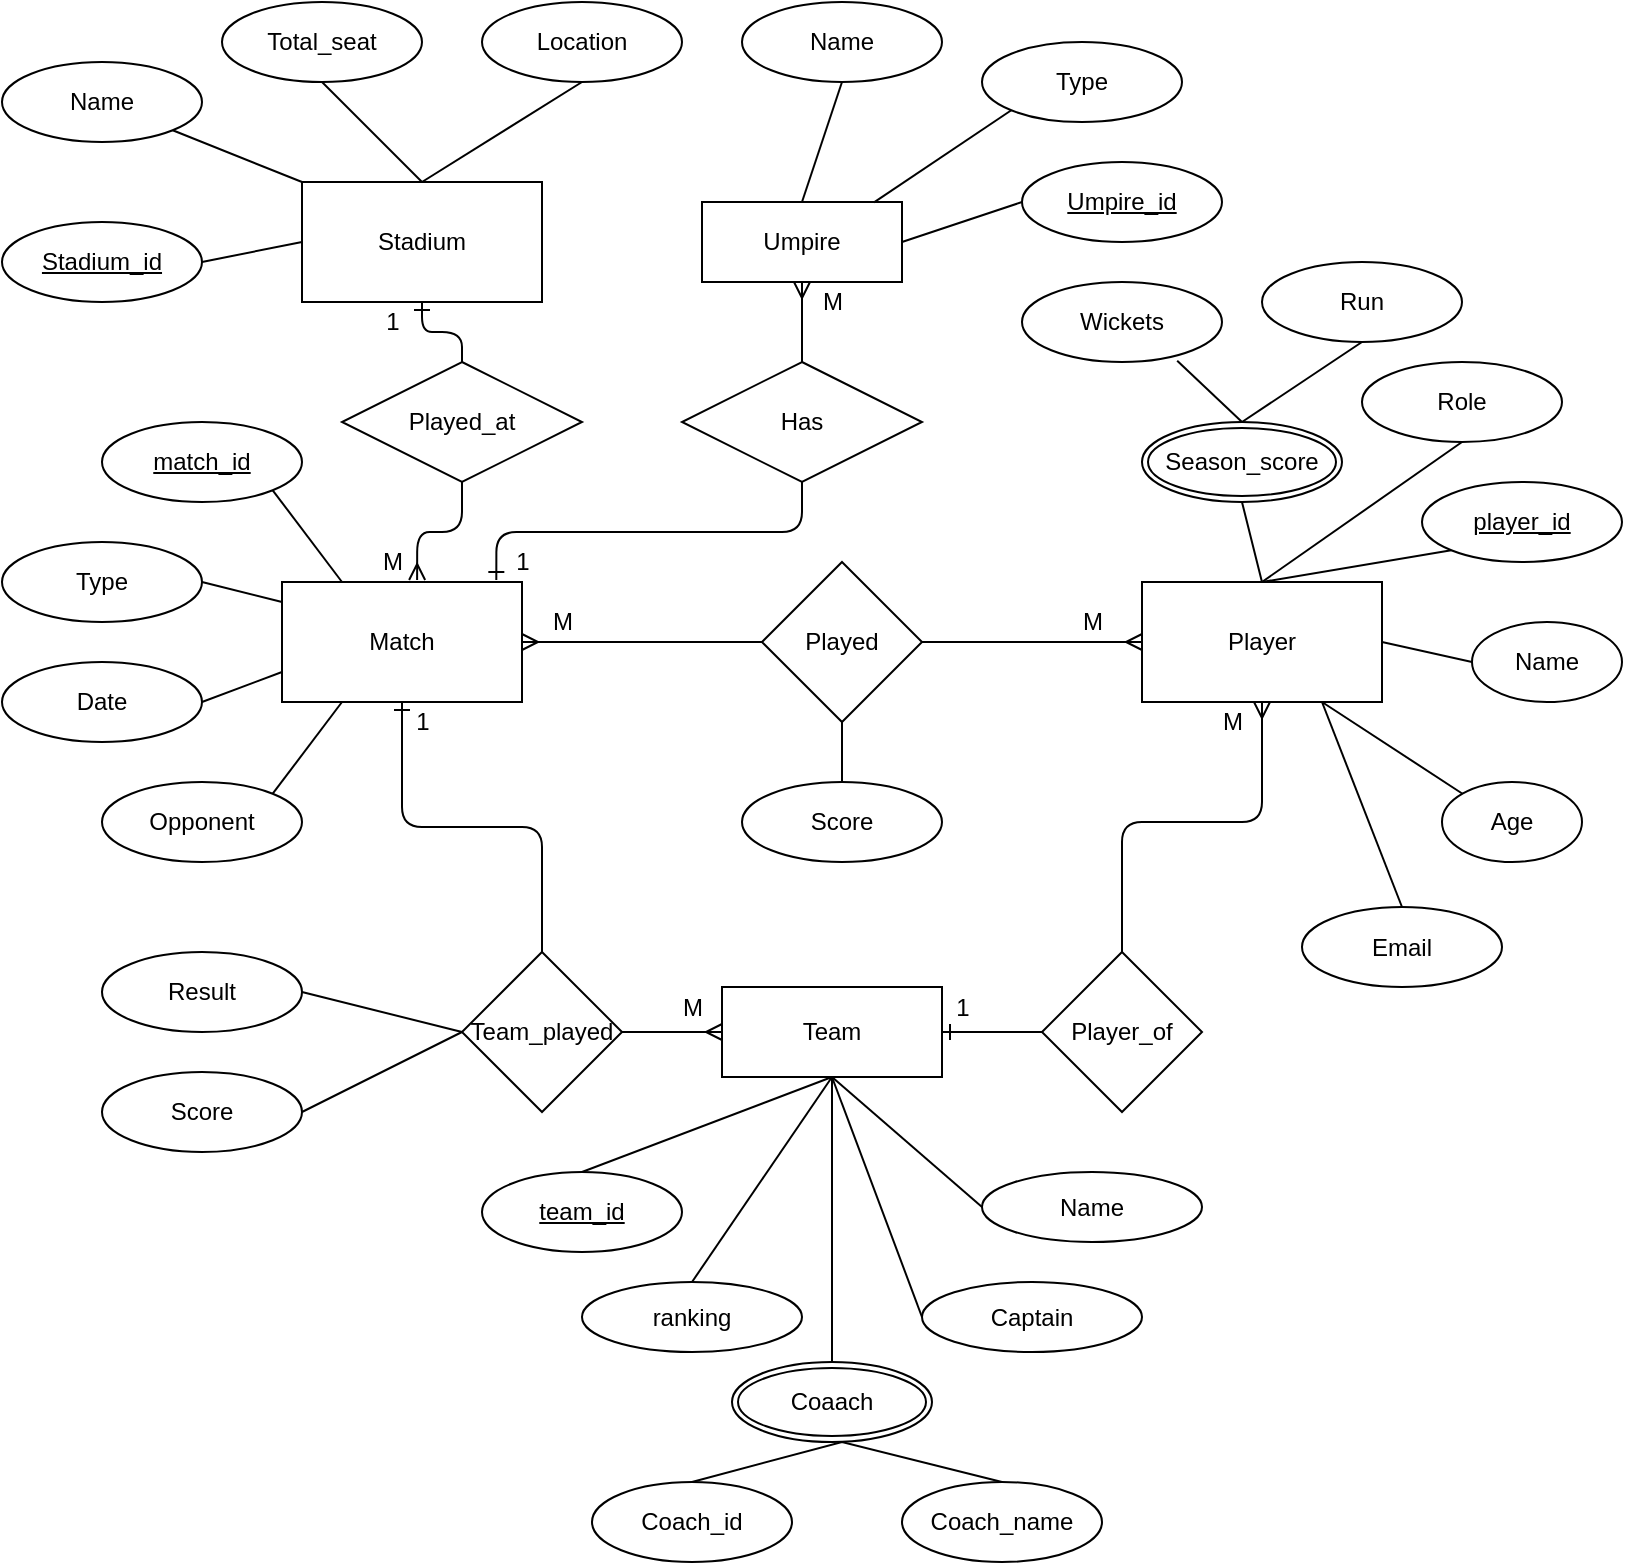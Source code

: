 <mxfile version="14.6.1" type="github">
  <diagram id="8NwfaTqwcFI7C_ga3qwB" name="Page-1">
    <mxGraphModel dx="1059" dy="592" grid="0" gridSize="10" guides="1" tooltips="1" connect="1" arrows="1" fold="1" page="1" pageScale="1" pageWidth="1169" pageHeight="827" math="0" shadow="0">
      <root>
        <mxCell id="0" />
        <mxCell id="1" parent="0" />
        <mxCell id="-22u8Rxw5Q-brh8yjIGj-1" value="Stadium" style="rounded=0;whiteSpace=wrap;html=1;" vertex="1" parent="1">
          <mxGeometry x="160" y="120" width="120" height="60" as="geometry" />
        </mxCell>
        <mxCell id="-22u8Rxw5Q-brh8yjIGj-12" value="Played" style="rhombus;whiteSpace=wrap;html=1;" vertex="1" parent="1">
          <mxGeometry x="390" y="310" width="80" height="80" as="geometry" />
        </mxCell>
        <mxCell id="-22u8Rxw5Q-brh8yjIGj-14" value="Player" style="rounded=0;whiteSpace=wrap;html=1;" vertex="1" parent="1">
          <mxGeometry x="580" y="320" width="120" height="60" as="geometry" />
        </mxCell>
        <mxCell id="-22u8Rxw5Q-brh8yjIGj-15" value="Match" style="rounded=0;whiteSpace=wrap;html=1;" vertex="1" parent="1">
          <mxGeometry x="150" y="320" width="120" height="60" as="geometry" />
        </mxCell>
        <mxCell id="-22u8Rxw5Q-brh8yjIGj-18" value="Player_of" style="rhombus;whiteSpace=wrap;html=1;" vertex="1" parent="1">
          <mxGeometry x="530" y="505" width="80" height="80" as="geometry" />
        </mxCell>
        <mxCell id="-22u8Rxw5Q-brh8yjIGj-31" value="Team_played" style="rhombus;whiteSpace=wrap;html=1;" vertex="1" parent="1">
          <mxGeometry x="240" y="505" width="80" height="80" as="geometry" />
        </mxCell>
        <mxCell id="-22u8Rxw5Q-brh8yjIGj-32" value="Team" style="rounded=0;whiteSpace=wrap;html=1;" vertex="1" parent="1">
          <mxGeometry x="370" y="522.5" width="110" height="45" as="geometry" />
        </mxCell>
        <mxCell id="-22u8Rxw5Q-brh8yjIGj-42" value="Name" style="ellipse;whiteSpace=wrap;html=1;verticalAlign=middle;" vertex="1" parent="1">
          <mxGeometry x="500" y="615" width="110" height="35" as="geometry" />
        </mxCell>
        <mxCell id="-22u8Rxw5Q-brh8yjIGj-44" value="Captain" style="ellipse;whiteSpace=wrap;html=1;verticalAlign=middle;" vertex="1" parent="1">
          <mxGeometry x="470" y="670" width="110" height="35" as="geometry" />
        </mxCell>
        <mxCell id="-22u8Rxw5Q-brh8yjIGj-46" value="ranking" style="ellipse;whiteSpace=wrap;html=1;verticalAlign=middle;" vertex="1" parent="1">
          <mxGeometry x="300" y="670" width="110" height="35" as="geometry" />
        </mxCell>
        <mxCell id="-22u8Rxw5Q-brh8yjIGj-47" value="Coaach" style="ellipse;shape=doubleEllipse;margin=3;whiteSpace=wrap;html=1;align=center;" vertex="1" parent="1">
          <mxGeometry x="375" y="710" width="100" height="40" as="geometry" />
        </mxCell>
        <mxCell id="-22u8Rxw5Q-brh8yjIGj-48" value="team_id" style="ellipse;whiteSpace=wrap;html=1;align=center;fontStyle=4;" vertex="1" parent="1">
          <mxGeometry x="250" y="615" width="100" height="40" as="geometry" />
        </mxCell>
        <mxCell id="-22u8Rxw5Q-brh8yjIGj-50" value="Coach_name" style="ellipse;whiteSpace=wrap;html=1;align=center;" vertex="1" parent="1">
          <mxGeometry x="460" y="770" width="100" height="40" as="geometry" />
        </mxCell>
        <mxCell id="-22u8Rxw5Q-brh8yjIGj-51" value="Coach_id" style="ellipse;whiteSpace=wrap;html=1;align=center;" vertex="1" parent="1">
          <mxGeometry x="305" y="770" width="100" height="40" as="geometry" />
        </mxCell>
        <mxCell id="-22u8Rxw5Q-brh8yjIGj-54" value="" style="endArrow=none;html=1;rounded=0;entryX=0.5;entryY=0;entryDx=0;entryDy=0;exitX=0.5;exitY=0;exitDx=0;exitDy=0;" edge="1" parent="1" source="-22u8Rxw5Q-brh8yjIGj-51" target="-22u8Rxw5Q-brh8yjIGj-50">
          <mxGeometry relative="1" as="geometry">
            <mxPoint x="330" y="770" as="sourcePoint" />
            <mxPoint x="490" y="770" as="targetPoint" />
            <Array as="points">
              <mxPoint x="430" y="750" />
            </Array>
          </mxGeometry>
        </mxCell>
        <mxCell id="-22u8Rxw5Q-brh8yjIGj-56" value="" style="endArrow=none;html=1;rounded=0;entryX=0.5;entryY=1;entryDx=0;entryDy=0;exitX=0.5;exitY=0;exitDx=0;exitDy=0;" edge="1" parent="1" source="-22u8Rxw5Q-brh8yjIGj-48" target="-22u8Rxw5Q-brh8yjIGj-32">
          <mxGeometry relative="1" as="geometry">
            <mxPoint x="330" y="620" as="sourcePoint" />
            <mxPoint x="490" y="620" as="targetPoint" />
          </mxGeometry>
        </mxCell>
        <mxCell id="-22u8Rxw5Q-brh8yjIGj-57" value="" style="endArrow=none;html=1;rounded=0;exitX=0;exitY=0.5;exitDx=0;exitDy=0;entryX=0.5;entryY=1;entryDx=0;entryDy=0;" edge="1" parent="1" source="-22u8Rxw5Q-brh8yjIGj-42" target="-22u8Rxw5Q-brh8yjIGj-32">
          <mxGeometry relative="1" as="geometry">
            <mxPoint x="310" y="625" as="sourcePoint" />
            <mxPoint x="420" y="570" as="targetPoint" />
          </mxGeometry>
        </mxCell>
        <mxCell id="-22u8Rxw5Q-brh8yjIGj-58" value="" style="endArrow=none;html=1;rounded=0;entryX=0.5;entryY=1;entryDx=0;entryDy=0;exitX=0;exitY=0.5;exitDx=0;exitDy=0;" edge="1" parent="1" source="-22u8Rxw5Q-brh8yjIGj-44" target="-22u8Rxw5Q-brh8yjIGj-32">
          <mxGeometry relative="1" as="geometry">
            <mxPoint x="320" y="635" as="sourcePoint" />
            <mxPoint x="445" y="587.5" as="targetPoint" />
          </mxGeometry>
        </mxCell>
        <mxCell id="-22u8Rxw5Q-brh8yjIGj-59" value="" style="endArrow=none;html=1;rounded=0;entryX=0.5;entryY=1;entryDx=0;entryDy=0;exitX=0.5;exitY=0;exitDx=0;exitDy=0;" edge="1" parent="1" source="-22u8Rxw5Q-brh8yjIGj-46" target="-22u8Rxw5Q-brh8yjIGj-32">
          <mxGeometry relative="1" as="geometry">
            <mxPoint x="330" y="645" as="sourcePoint" />
            <mxPoint x="455" y="597.5" as="targetPoint" />
          </mxGeometry>
        </mxCell>
        <mxCell id="-22u8Rxw5Q-brh8yjIGj-60" value="" style="endArrow=none;html=1;rounded=0;entryX=0.5;entryY=1;entryDx=0;entryDy=0;exitX=0.5;exitY=0;exitDx=0;exitDy=0;" edge="1" parent="1" source="-22u8Rxw5Q-brh8yjIGj-47" target="-22u8Rxw5Q-brh8yjIGj-32">
          <mxGeometry relative="1" as="geometry">
            <mxPoint x="340" y="655" as="sourcePoint" />
            <mxPoint x="465" y="607.5" as="targetPoint" />
          </mxGeometry>
        </mxCell>
        <mxCell id="-22u8Rxw5Q-brh8yjIGj-61" value="Played_at" style="shape=rhombus;perimeter=rhombusPerimeter;whiteSpace=wrap;html=1;align=center;" vertex="1" parent="1">
          <mxGeometry x="180" y="210" width="120" height="60" as="geometry" />
        </mxCell>
        <mxCell id="-22u8Rxw5Q-brh8yjIGj-62" value="" style="fontSize=12;html=1;endArrow=ERone;endFill=1;exitX=0.5;exitY=0;exitDx=0;exitDy=0;entryX=0.5;entryY=1;entryDx=0;entryDy=0;edgeStyle=orthogonalEdgeStyle;" edge="1" parent="1" source="-22u8Rxw5Q-brh8yjIGj-61" target="-22u8Rxw5Q-brh8yjIGj-1">
          <mxGeometry width="100" height="100" relative="1" as="geometry">
            <mxPoint x="280" y="230" as="sourcePoint" />
            <mxPoint x="280" y="210" as="targetPoint" />
          </mxGeometry>
        </mxCell>
        <mxCell id="-22u8Rxw5Q-brh8yjIGj-63" value="" style="edgeStyle=orthogonalEdgeStyle;fontSize=12;html=1;endArrow=ERmany;entryX=0.563;entryY=-0.017;entryDx=0;entryDy=0;entryPerimeter=0;exitX=0.5;exitY=1;exitDx=0;exitDy=0;" edge="1" parent="1" source="-22u8Rxw5Q-brh8yjIGj-61" target="-22u8Rxw5Q-brh8yjIGj-15">
          <mxGeometry width="100" height="100" relative="1" as="geometry">
            <mxPoint x="360" y="290" as="sourcePoint" />
            <mxPoint x="460" y="190" as="targetPoint" />
          </mxGeometry>
        </mxCell>
        <mxCell id="-22u8Rxw5Q-brh8yjIGj-64" value="match_id" style="ellipse;whiteSpace=wrap;html=1;align=center;fontStyle=4;" vertex="1" parent="1">
          <mxGeometry x="60" y="240" width="100" height="40" as="geometry" />
        </mxCell>
        <mxCell id="-22u8Rxw5Q-brh8yjIGj-65" value="Type" style="ellipse;whiteSpace=wrap;html=1;align=center;" vertex="1" parent="1">
          <mxGeometry x="10" y="300" width="100" height="40" as="geometry" />
        </mxCell>
        <mxCell id="-22u8Rxw5Q-brh8yjIGj-66" value="Date" style="ellipse;whiteSpace=wrap;html=1;align=center;" vertex="1" parent="1">
          <mxGeometry x="10" y="360" width="100" height="40" as="geometry" />
        </mxCell>
        <mxCell id="-22u8Rxw5Q-brh8yjIGj-67" value="Opponent" style="ellipse;whiteSpace=wrap;html=1;align=center;" vertex="1" parent="1">
          <mxGeometry x="60" y="420" width="100" height="40" as="geometry" />
        </mxCell>
        <mxCell id="-22u8Rxw5Q-brh8yjIGj-69" value="" style="endArrow=none;html=1;rounded=0;exitX=1;exitY=1;exitDx=0;exitDy=0;entryX=0.25;entryY=0;entryDx=0;entryDy=0;" edge="1" parent="1" source="-22u8Rxw5Q-brh8yjIGj-64" target="-22u8Rxw5Q-brh8yjIGj-15">
          <mxGeometry relative="1" as="geometry">
            <mxPoint x="50" y="290" as="sourcePoint" />
            <mxPoint x="210" y="290" as="targetPoint" />
          </mxGeometry>
        </mxCell>
        <mxCell id="-22u8Rxw5Q-brh8yjIGj-70" value="" style="endArrow=none;html=1;rounded=0;exitX=1;exitY=0.5;exitDx=0;exitDy=0;" edge="1" parent="1" source="-22u8Rxw5Q-brh8yjIGj-65">
          <mxGeometry relative="1" as="geometry">
            <mxPoint x="120" y="320" as="sourcePoint" />
            <mxPoint x="150" y="330" as="targetPoint" />
          </mxGeometry>
        </mxCell>
        <mxCell id="-22u8Rxw5Q-brh8yjIGj-71" value="" style="endArrow=none;html=1;rounded=0;exitX=0;exitY=0.75;exitDx=0;exitDy=0;entryX=1;entryY=0.5;entryDx=0;entryDy=0;" edge="1" parent="1" source="-22u8Rxw5Q-brh8yjIGj-15" target="-22u8Rxw5Q-brh8yjIGj-66">
          <mxGeometry relative="1" as="geometry">
            <mxPoint x="110" y="360" as="sourcePoint" />
            <mxPoint x="150" y="400" as="targetPoint" />
          </mxGeometry>
        </mxCell>
        <mxCell id="-22u8Rxw5Q-brh8yjIGj-72" value="" style="endArrow=none;html=1;rounded=0;exitX=1;exitY=0;exitDx=0;exitDy=0;entryX=0.25;entryY=1;entryDx=0;entryDy=0;" edge="1" parent="1" source="-22u8Rxw5Q-brh8yjIGj-67" target="-22u8Rxw5Q-brh8yjIGj-15">
          <mxGeometry relative="1" as="geometry">
            <mxPoint x="140" y="310" as="sourcePoint" />
            <mxPoint x="180" y="350" as="targetPoint" />
          </mxGeometry>
        </mxCell>
        <mxCell id="-22u8Rxw5Q-brh8yjIGj-73" value="player_id" style="ellipse;whiteSpace=wrap;html=1;align=center;fontStyle=4;" vertex="1" parent="1">
          <mxGeometry x="720" y="270" width="100" height="40" as="geometry" />
        </mxCell>
        <mxCell id="-22u8Rxw5Q-brh8yjIGj-74" value="Role" style="ellipse;whiteSpace=wrap;html=1;align=center;" vertex="1" parent="1">
          <mxGeometry x="690" y="210" width="100" height="40" as="geometry" />
        </mxCell>
        <mxCell id="-22u8Rxw5Q-brh8yjIGj-75" value="Season_score" style="ellipse;shape=doubleEllipse;margin=3;whiteSpace=wrap;html=1;align=center;" vertex="1" parent="1">
          <mxGeometry x="580" y="240" width="100" height="40" as="geometry" />
        </mxCell>
        <mxCell id="-22u8Rxw5Q-brh8yjIGj-76" value="Wickets" style="ellipse;whiteSpace=wrap;html=1;align=center;" vertex="1" parent="1">
          <mxGeometry x="520" y="170" width="100" height="40" as="geometry" />
        </mxCell>
        <mxCell id="-22u8Rxw5Q-brh8yjIGj-77" value="Run" style="ellipse;whiteSpace=wrap;html=1;align=center;" vertex="1" parent="1">
          <mxGeometry x="640" y="160" width="100" height="40" as="geometry" />
        </mxCell>
        <mxCell id="-22u8Rxw5Q-brh8yjIGj-78" value="" style="endArrow=none;html=1;rounded=0;exitX=0.5;exitY=1;exitDx=0;exitDy=0;entryX=0.5;entryY=0;entryDx=0;entryDy=0;" edge="1" parent="1" source="-22u8Rxw5Q-brh8yjIGj-77" target="-22u8Rxw5Q-brh8yjIGj-75">
          <mxGeometry relative="1" as="geometry">
            <mxPoint x="560" y="320" as="sourcePoint" />
            <mxPoint x="720" y="320" as="targetPoint" />
          </mxGeometry>
        </mxCell>
        <mxCell id="-22u8Rxw5Q-brh8yjIGj-81" value="" style="endArrow=none;html=1;rounded=0;exitX=0.776;exitY=0.985;exitDx=0;exitDy=0;exitPerimeter=0;entryX=0.5;entryY=0;entryDx=0;entryDy=0;" edge="1" parent="1" source="-22u8Rxw5Q-brh8yjIGj-76" target="-22u8Rxw5Q-brh8yjIGj-75">
          <mxGeometry relative="1" as="geometry">
            <mxPoint x="560" y="320" as="sourcePoint" />
            <mxPoint x="720" y="320" as="targetPoint" />
          </mxGeometry>
        </mxCell>
        <mxCell id="-22u8Rxw5Q-brh8yjIGj-82" value="Name" style="ellipse;whiteSpace=wrap;html=1;align=center;" vertex="1" parent="1">
          <mxGeometry x="745" y="340" width="75" height="40" as="geometry" />
        </mxCell>
        <mxCell id="-22u8Rxw5Q-brh8yjIGj-83" value="Email" style="ellipse;whiteSpace=wrap;html=1;align=center;" vertex="1" parent="1">
          <mxGeometry x="660" y="482.5" width="100" height="40" as="geometry" />
        </mxCell>
        <mxCell id="-22u8Rxw5Q-brh8yjIGj-84" value="Age" style="ellipse;whiteSpace=wrap;html=1;align=center;" vertex="1" parent="1">
          <mxGeometry x="730" y="420" width="70" height="40" as="geometry" />
        </mxCell>
        <mxCell id="-22u8Rxw5Q-brh8yjIGj-86" value="Score" style="ellipse;whiteSpace=wrap;html=1;align=center;" vertex="1" parent="1">
          <mxGeometry x="380" y="420" width="100" height="40" as="geometry" />
        </mxCell>
        <mxCell id="-22u8Rxw5Q-brh8yjIGj-87" value="" style="endArrow=none;html=1;rounded=0;exitX=0.5;exitY=0;exitDx=0;exitDy=0;entryX=0.5;entryY=1;entryDx=0;entryDy=0;" edge="1" parent="1" source="-22u8Rxw5Q-brh8yjIGj-86" target="-22u8Rxw5Q-brh8yjIGj-12">
          <mxGeometry relative="1" as="geometry">
            <mxPoint x="670" y="320" as="sourcePoint" />
            <mxPoint x="830" y="320" as="targetPoint" />
          </mxGeometry>
        </mxCell>
        <mxCell id="-22u8Rxw5Q-brh8yjIGj-88" value="" style="edgeStyle=entityRelationEdgeStyle;fontSize=12;html=1;endArrow=ERmany;exitX=0;exitY=0.5;exitDx=0;exitDy=0;entryX=1;entryY=0.5;entryDx=0;entryDy=0;" edge="1" parent="1" source="-22u8Rxw5Q-brh8yjIGj-12" target="-22u8Rxw5Q-brh8yjIGj-15">
          <mxGeometry width="100" height="100" relative="1" as="geometry">
            <mxPoint x="590" y="370" as="sourcePoint" />
            <mxPoint x="690" y="270" as="targetPoint" />
          </mxGeometry>
        </mxCell>
        <mxCell id="-22u8Rxw5Q-brh8yjIGj-89" value="" style="edgeStyle=entityRelationEdgeStyle;fontSize=12;html=1;endArrow=ERmany;exitX=1;exitY=0.5;exitDx=0;exitDy=0;entryX=0;entryY=0.5;entryDx=0;entryDy=0;" edge="1" parent="1" source="-22u8Rxw5Q-brh8yjIGj-12" target="-22u8Rxw5Q-brh8yjIGj-14">
          <mxGeometry width="100" height="100" relative="1" as="geometry">
            <mxPoint x="590" y="370" as="sourcePoint" />
            <mxPoint x="690" y="270" as="targetPoint" />
          </mxGeometry>
        </mxCell>
        <mxCell id="-22u8Rxw5Q-brh8yjIGj-90" value="" style="edgeStyle=entityRelationEdgeStyle;fontSize=12;html=1;endArrow=ERmany;exitX=1;exitY=0.5;exitDx=0;exitDy=0;entryX=0;entryY=0.5;entryDx=0;entryDy=0;" edge="1" parent="1" source="-22u8Rxw5Q-brh8yjIGj-31" target="-22u8Rxw5Q-brh8yjIGj-32">
          <mxGeometry width="100" height="100" relative="1" as="geometry">
            <mxPoint x="590" y="370" as="sourcePoint" />
            <mxPoint x="690" y="270" as="targetPoint" />
          </mxGeometry>
        </mxCell>
        <mxCell id="-22u8Rxw5Q-brh8yjIGj-91" value="" style="edgeStyle=orthogonalEdgeStyle;fontSize=12;html=1;endArrow=ERmany;entryX=0.5;entryY=1;entryDx=0;entryDy=0;" edge="1" parent="1" target="-22u8Rxw5Q-brh8yjIGj-14">
          <mxGeometry width="100" height="100" relative="1" as="geometry">
            <mxPoint x="570" y="505" as="sourcePoint" />
            <mxPoint x="700" y="590" as="targetPoint" />
            <Array as="points">
              <mxPoint x="570" y="440" />
              <mxPoint x="640" y="440" />
            </Array>
          </mxGeometry>
        </mxCell>
        <mxCell id="-22u8Rxw5Q-brh8yjIGj-93" value="" style="fontSize=12;html=1;endArrow=ERone;endFill=1;edgeStyle=orthogonalEdgeStyle;entryX=0.5;entryY=1;entryDx=0;entryDy=0;exitX=0.5;exitY=0;exitDx=0;exitDy=0;" edge="1" parent="1" source="-22u8Rxw5Q-brh8yjIGj-31" target="-22u8Rxw5Q-brh8yjIGj-15">
          <mxGeometry width="100" height="100" relative="1" as="geometry">
            <mxPoint x="280" y="505" as="sourcePoint" />
            <mxPoint x="350" y="380" as="targetPoint" />
          </mxGeometry>
        </mxCell>
        <mxCell id="-22u8Rxw5Q-brh8yjIGj-94" value="Score" style="ellipse;whiteSpace=wrap;html=1;align=center;" vertex="1" parent="1">
          <mxGeometry x="60" y="565" width="100" height="40" as="geometry" />
        </mxCell>
        <mxCell id="-22u8Rxw5Q-brh8yjIGj-95" value="Result" style="ellipse;whiteSpace=wrap;html=1;align=center;" vertex="1" parent="1">
          <mxGeometry x="60" y="505" width="100" height="40" as="geometry" />
        </mxCell>
        <mxCell id="-22u8Rxw5Q-brh8yjIGj-96" value="" style="endArrow=none;html=1;rounded=0;exitX=1;exitY=0.5;exitDx=0;exitDy=0;entryX=0;entryY=0.5;entryDx=0;entryDy=0;" edge="1" parent="1" source="-22u8Rxw5Q-brh8yjIGj-95" target="-22u8Rxw5Q-brh8yjIGj-31">
          <mxGeometry relative="1" as="geometry">
            <mxPoint x="330" y="500" as="sourcePoint" />
            <mxPoint x="490" y="500" as="targetPoint" />
          </mxGeometry>
        </mxCell>
        <mxCell id="-22u8Rxw5Q-brh8yjIGj-97" value="" style="endArrow=none;html=1;rounded=0;exitX=1;exitY=0.5;exitDx=0;exitDy=0;entryX=0;entryY=0.5;entryDx=0;entryDy=0;" edge="1" parent="1" source="-22u8Rxw5Q-brh8yjIGj-94" target="-22u8Rxw5Q-brh8yjIGj-31">
          <mxGeometry relative="1" as="geometry">
            <mxPoint x="330" y="500" as="sourcePoint" />
            <mxPoint x="240" y="550" as="targetPoint" />
          </mxGeometry>
        </mxCell>
        <mxCell id="-22u8Rxw5Q-brh8yjIGj-99" value="" style="endArrow=none;html=1;rounded=0;entryX=0.5;entryY=1;entryDx=0;entryDy=0;exitX=0.5;exitY=0;exitDx=0;exitDy=0;" edge="1" parent="1" source="-22u8Rxw5Q-brh8yjIGj-14" target="-22u8Rxw5Q-brh8yjIGj-75">
          <mxGeometry relative="1" as="geometry">
            <mxPoint x="330" y="370" as="sourcePoint" />
            <mxPoint x="490" y="370" as="targetPoint" />
          </mxGeometry>
        </mxCell>
        <mxCell id="-22u8Rxw5Q-brh8yjIGj-100" value="" style="endArrow=none;html=1;rounded=0;entryX=0.5;entryY=1;entryDx=0;entryDy=0;exitX=0.5;exitY=0;exitDx=0;exitDy=0;" edge="1" parent="1" source="-22u8Rxw5Q-brh8yjIGj-14" target="-22u8Rxw5Q-brh8yjIGj-74">
          <mxGeometry relative="1" as="geometry">
            <mxPoint x="330" y="370" as="sourcePoint" />
            <mxPoint x="490" y="370" as="targetPoint" />
          </mxGeometry>
        </mxCell>
        <mxCell id="-22u8Rxw5Q-brh8yjIGj-101" value="" style="endArrow=none;html=1;rounded=0;entryX=0;entryY=1;entryDx=0;entryDy=0;exitX=0.5;exitY=0;exitDx=0;exitDy=0;" edge="1" parent="1" source="-22u8Rxw5Q-brh8yjIGj-14" target="-22u8Rxw5Q-brh8yjIGj-73">
          <mxGeometry relative="1" as="geometry">
            <mxPoint x="330" y="370" as="sourcePoint" />
            <mxPoint x="490" y="370" as="targetPoint" />
          </mxGeometry>
        </mxCell>
        <mxCell id="-22u8Rxw5Q-brh8yjIGj-102" value="" style="endArrow=none;html=1;rounded=0;entryX=0.5;entryY=0;entryDx=0;entryDy=0;exitX=0.75;exitY=1;exitDx=0;exitDy=0;" edge="1" parent="1" source="-22u8Rxw5Q-brh8yjIGj-14" target="-22u8Rxw5Q-brh8yjIGj-83">
          <mxGeometry relative="1" as="geometry">
            <mxPoint x="330" y="370" as="sourcePoint" />
            <mxPoint x="490" y="370" as="targetPoint" />
          </mxGeometry>
        </mxCell>
        <mxCell id="-22u8Rxw5Q-brh8yjIGj-103" value="" style="endArrow=none;html=1;rounded=0;entryX=0;entryY=0.5;entryDx=0;entryDy=0;exitX=1;exitY=0.5;exitDx=0;exitDy=0;" edge="1" parent="1" source="-22u8Rxw5Q-brh8yjIGj-14" target="-22u8Rxw5Q-brh8yjIGj-82">
          <mxGeometry relative="1" as="geometry">
            <mxPoint x="330" y="370" as="sourcePoint" />
            <mxPoint x="490" y="370" as="targetPoint" />
          </mxGeometry>
        </mxCell>
        <mxCell id="-22u8Rxw5Q-brh8yjIGj-104" value="" style="endArrow=none;html=1;rounded=0;entryX=0;entryY=0;entryDx=0;entryDy=0;exitX=0.75;exitY=1;exitDx=0;exitDy=0;" edge="1" parent="1" source="-22u8Rxw5Q-brh8yjIGj-14" target="-22u8Rxw5Q-brh8yjIGj-84">
          <mxGeometry relative="1" as="geometry">
            <mxPoint x="330" y="370" as="sourcePoint" />
            <mxPoint x="490" y="370" as="targetPoint" />
          </mxGeometry>
        </mxCell>
        <mxCell id="-22u8Rxw5Q-brh8yjIGj-105" value="Stadium_id" style="ellipse;whiteSpace=wrap;html=1;align=center;fontStyle=4;" vertex="1" parent="1">
          <mxGeometry x="10" y="140" width="100" height="40" as="geometry" />
        </mxCell>
        <mxCell id="-22u8Rxw5Q-brh8yjIGj-106" value="Location" style="ellipse;whiteSpace=wrap;html=1;align=center;" vertex="1" parent="1">
          <mxGeometry x="250" y="30" width="100" height="40" as="geometry" />
        </mxCell>
        <mxCell id="-22u8Rxw5Q-brh8yjIGj-107" value="Total_seat" style="ellipse;whiteSpace=wrap;html=1;align=center;" vertex="1" parent="1">
          <mxGeometry x="120" y="30" width="100" height="40" as="geometry" />
        </mxCell>
        <mxCell id="-22u8Rxw5Q-brh8yjIGj-108" value="Name" style="ellipse;whiteSpace=wrap;html=1;align=center;" vertex="1" parent="1">
          <mxGeometry x="10" y="60" width="100" height="40" as="geometry" />
        </mxCell>
        <mxCell id="-22u8Rxw5Q-brh8yjIGj-110" value="" style="endArrow=none;html=1;rounded=0;exitX=1;exitY=0.5;exitDx=0;exitDy=0;entryX=0;entryY=0.5;entryDx=0;entryDy=0;" edge="1" parent="1" source="-22u8Rxw5Q-brh8yjIGj-105" target="-22u8Rxw5Q-brh8yjIGj-1">
          <mxGeometry relative="1" as="geometry">
            <mxPoint x="330" y="280" as="sourcePoint" />
            <mxPoint x="490" y="280" as="targetPoint" />
          </mxGeometry>
        </mxCell>
        <mxCell id="-22u8Rxw5Q-brh8yjIGj-111" value="" style="endArrow=none;html=1;rounded=0;exitX=1;exitY=1;exitDx=0;exitDy=0;entryX=0;entryY=0;entryDx=0;entryDy=0;" edge="1" parent="1" source="-22u8Rxw5Q-brh8yjIGj-108" target="-22u8Rxw5Q-brh8yjIGj-1">
          <mxGeometry relative="1" as="geometry">
            <mxPoint x="330" y="280" as="sourcePoint" />
            <mxPoint x="490" y="280" as="targetPoint" />
          </mxGeometry>
        </mxCell>
        <mxCell id="-22u8Rxw5Q-brh8yjIGj-112" value="" style="endArrow=none;html=1;rounded=0;exitX=0.5;exitY=1;exitDx=0;exitDy=0;entryX=0.5;entryY=0;entryDx=0;entryDy=0;" edge="1" parent="1" source="-22u8Rxw5Q-brh8yjIGj-107" target="-22u8Rxw5Q-brh8yjIGj-1">
          <mxGeometry relative="1" as="geometry">
            <mxPoint x="330" y="280" as="sourcePoint" />
            <mxPoint x="490" y="280" as="targetPoint" />
          </mxGeometry>
        </mxCell>
        <mxCell id="-22u8Rxw5Q-brh8yjIGj-113" value="" style="endArrow=none;html=1;rounded=0;exitX=0.5;exitY=1;exitDx=0;exitDy=0;" edge="1" parent="1" source="-22u8Rxw5Q-brh8yjIGj-106">
          <mxGeometry relative="1" as="geometry">
            <mxPoint x="330" y="280" as="sourcePoint" />
            <mxPoint x="220" y="120" as="targetPoint" />
          </mxGeometry>
        </mxCell>
        <mxCell id="-22u8Rxw5Q-brh8yjIGj-114" value="Has" style="shape=rhombus;perimeter=rhombusPerimeter;whiteSpace=wrap;html=1;align=center;" vertex="1" parent="1">
          <mxGeometry x="350" y="210" width="120" height="60" as="geometry" />
        </mxCell>
        <mxCell id="-22u8Rxw5Q-brh8yjIGj-115" value="" style="fontSize=12;html=1;endArrow=ERone;endFill=1;exitX=0.5;exitY=1;exitDx=0;exitDy=0;entryX=0.893;entryY=-0.017;entryDx=0;entryDy=0;edgeStyle=orthogonalEdgeStyle;entryPerimeter=0;" edge="1" parent="1" source="-22u8Rxw5Q-brh8yjIGj-114" target="-22u8Rxw5Q-brh8yjIGj-15">
          <mxGeometry width="100" height="100" relative="1" as="geometry">
            <mxPoint x="250" y="220" as="sourcePoint" />
            <mxPoint x="230" y="190" as="targetPoint" />
          </mxGeometry>
        </mxCell>
        <mxCell id="-22u8Rxw5Q-brh8yjIGj-116" value="Umpire" style="whiteSpace=wrap;html=1;align=center;" vertex="1" parent="1">
          <mxGeometry x="360" y="130" width="100" height="40" as="geometry" />
        </mxCell>
        <mxCell id="-22u8Rxw5Q-brh8yjIGj-117" value="" style="edgeStyle=orthogonalEdgeStyle;fontSize=12;html=1;endArrow=ERmany;entryX=0.5;entryY=1;entryDx=0;entryDy=0;exitX=0.5;exitY=0;exitDx=0;exitDy=0;" edge="1" parent="1" source="-22u8Rxw5Q-brh8yjIGj-114" target="-22u8Rxw5Q-brh8yjIGj-116">
          <mxGeometry width="100" height="100" relative="1" as="geometry">
            <mxPoint x="250" y="280" as="sourcePoint" />
            <mxPoint x="227.56" y="328.98" as="targetPoint" />
          </mxGeometry>
        </mxCell>
        <mxCell id="-22u8Rxw5Q-brh8yjIGj-121" value="Umpire_id" style="ellipse;whiteSpace=wrap;html=1;align=center;fontStyle=4;" vertex="1" parent="1">
          <mxGeometry x="520" y="110" width="100" height="40" as="geometry" />
        </mxCell>
        <mxCell id="-22u8Rxw5Q-brh8yjIGj-122" value="Type" style="ellipse;whiteSpace=wrap;html=1;align=center;" vertex="1" parent="1">
          <mxGeometry x="500" y="50" width="100" height="40" as="geometry" />
        </mxCell>
        <mxCell id="-22u8Rxw5Q-brh8yjIGj-123" value="Name" style="ellipse;whiteSpace=wrap;html=1;align=center;" vertex="1" parent="1">
          <mxGeometry x="380" y="30" width="100" height="40" as="geometry" />
        </mxCell>
        <mxCell id="-22u8Rxw5Q-brh8yjIGj-124" value="" style="endArrow=none;html=1;rounded=0;exitX=0.5;exitY=1;exitDx=0;exitDy=0;entryX=0.5;entryY=0;entryDx=0;entryDy=0;" edge="1" parent="1" source="-22u8Rxw5Q-brh8yjIGj-123" target="-22u8Rxw5Q-brh8yjIGj-116">
          <mxGeometry relative="1" as="geometry">
            <mxPoint x="330" y="280" as="sourcePoint" />
            <mxPoint x="490" y="280" as="targetPoint" />
          </mxGeometry>
        </mxCell>
        <mxCell id="-22u8Rxw5Q-brh8yjIGj-125" value="" style="endArrow=none;html=1;rounded=0;entryX=0;entryY=1;entryDx=0;entryDy=0;exitX=0.86;exitY=0.005;exitDx=0;exitDy=0;exitPerimeter=0;" edge="1" parent="1" source="-22u8Rxw5Q-brh8yjIGj-116" target="-22u8Rxw5Q-brh8yjIGj-122">
          <mxGeometry relative="1" as="geometry">
            <mxPoint x="330" y="280" as="sourcePoint" />
            <mxPoint x="490" y="280" as="targetPoint" />
          </mxGeometry>
        </mxCell>
        <mxCell id="-22u8Rxw5Q-brh8yjIGj-126" value="" style="endArrow=none;html=1;rounded=0;entryX=0;entryY=0.5;entryDx=0;entryDy=0;exitX=1;exitY=0.5;exitDx=0;exitDy=0;" edge="1" parent="1" source="-22u8Rxw5Q-brh8yjIGj-116" target="-22u8Rxw5Q-brh8yjIGj-121">
          <mxGeometry relative="1" as="geometry">
            <mxPoint x="330" y="280" as="sourcePoint" />
            <mxPoint x="490" y="280" as="targetPoint" />
          </mxGeometry>
        </mxCell>
        <mxCell id="-22u8Rxw5Q-brh8yjIGj-128" value="M" style="text;html=1;align=center;verticalAlign=middle;resizable=0;points=[];autosize=1;strokeColor=none;" vertex="1" parent="1">
          <mxGeometry x="540" y="330" width="30" height="20" as="geometry" />
        </mxCell>
        <mxCell id="-22u8Rxw5Q-brh8yjIGj-129" value="M" style="text;html=1;align=center;verticalAlign=middle;resizable=0;points=[];autosize=1;strokeColor=none;" vertex="1" parent="1">
          <mxGeometry x="275" y="330" width="30" height="20" as="geometry" />
        </mxCell>
        <mxCell id="-22u8Rxw5Q-brh8yjIGj-130" value="M" style="text;html=1;align=center;verticalAlign=middle;resizable=0;points=[];autosize=1;strokeColor=none;" vertex="1" parent="1">
          <mxGeometry x="610" y="380" width="30" height="20" as="geometry" />
        </mxCell>
        <mxCell id="-22u8Rxw5Q-brh8yjIGj-131" value="M" style="text;html=1;align=center;verticalAlign=middle;resizable=0;points=[];autosize=1;strokeColor=none;" vertex="1" parent="1">
          <mxGeometry x="340" y="522.5" width="30" height="20" as="geometry" />
        </mxCell>
        <mxCell id="-22u8Rxw5Q-brh8yjIGj-134" value="M" style="text;html=1;align=center;verticalAlign=middle;resizable=0;points=[];autosize=1;strokeColor=none;" vertex="1" parent="1">
          <mxGeometry x="410" y="170" width="30" height="20" as="geometry" />
        </mxCell>
        <mxCell id="-22u8Rxw5Q-brh8yjIGj-135" value="M" style="text;html=1;align=center;verticalAlign=middle;resizable=0;points=[];autosize=1;strokeColor=none;" vertex="1" parent="1">
          <mxGeometry x="190" y="300" width="30" height="20" as="geometry" />
        </mxCell>
        <mxCell id="-22u8Rxw5Q-brh8yjIGj-136" value="1" style="text;html=1;align=center;verticalAlign=middle;resizable=0;points=[];autosize=1;strokeColor=none;" vertex="1" parent="1">
          <mxGeometry x="210" y="380" width="20" height="20" as="geometry" />
        </mxCell>
        <mxCell id="-22u8Rxw5Q-brh8yjIGj-137" value="1" style="text;html=1;align=center;verticalAlign=middle;resizable=0;points=[];autosize=1;strokeColor=none;" vertex="1" parent="1">
          <mxGeometry x="260" y="300" width="20" height="20" as="geometry" />
        </mxCell>
        <mxCell id="-22u8Rxw5Q-brh8yjIGj-138" value="1" style="text;html=1;align=center;verticalAlign=middle;resizable=0;points=[];autosize=1;strokeColor=none;" vertex="1" parent="1">
          <mxGeometry x="195" y="180" width="20" height="20" as="geometry" />
        </mxCell>
        <mxCell id="-22u8Rxw5Q-brh8yjIGj-139" value="1" style="text;html=1;align=center;verticalAlign=middle;resizable=0;points=[];autosize=1;strokeColor=none;" vertex="1" parent="1">
          <mxGeometry x="480" y="522.5" width="20" height="20" as="geometry" />
        </mxCell>
        <mxCell id="-22u8Rxw5Q-brh8yjIGj-140" value="" style="fontSize=12;html=1;endArrow=ERone;endFill=1;edgeStyle=orthogonalEdgeStyle;entryX=1;entryY=0.5;entryDx=0;entryDy=0;exitX=0;exitY=0.5;exitDx=0;exitDy=0;" edge="1" parent="1" source="-22u8Rxw5Q-brh8yjIGj-18" target="-22u8Rxw5Q-brh8yjIGj-32">
          <mxGeometry width="100" height="100" relative="1" as="geometry">
            <mxPoint x="580" y="515" as="sourcePoint" />
            <mxPoint x="650" y="390" as="targetPoint" />
          </mxGeometry>
        </mxCell>
      </root>
    </mxGraphModel>
  </diagram>
</mxfile>
